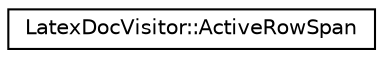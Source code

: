 digraph "类继承关系图"
{
 // INTERACTIVE_SVG=YES
 // LATEX_PDF_SIZE
  edge [fontname="Helvetica",fontsize="10",labelfontname="Helvetica",labelfontsize="10"];
  node [fontname="Helvetica",fontsize="10",shape=record];
  rankdir="LR";
  Node0 [label="LatexDocVisitor::ActiveRowSpan",height=0.2,width=0.4,color="black", fillcolor="white", style="filled",URL="$d4/d89/struct_latex_doc_visitor_1_1_active_row_span.html",tooltip=" "];
}
